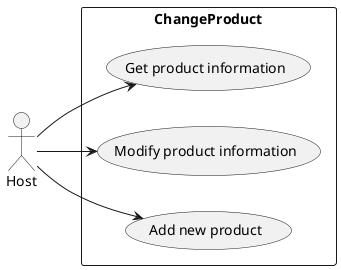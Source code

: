 @startuml
left to right direction
actor Host as h

rectangle ChangeProduct {
    usecase "Get product information" as UC1
    usecase "Modify product information" as UC2
    usecase "Add new product" as UC3
}

h --> UC1
h --> UC2
h --> UC3
@enduml